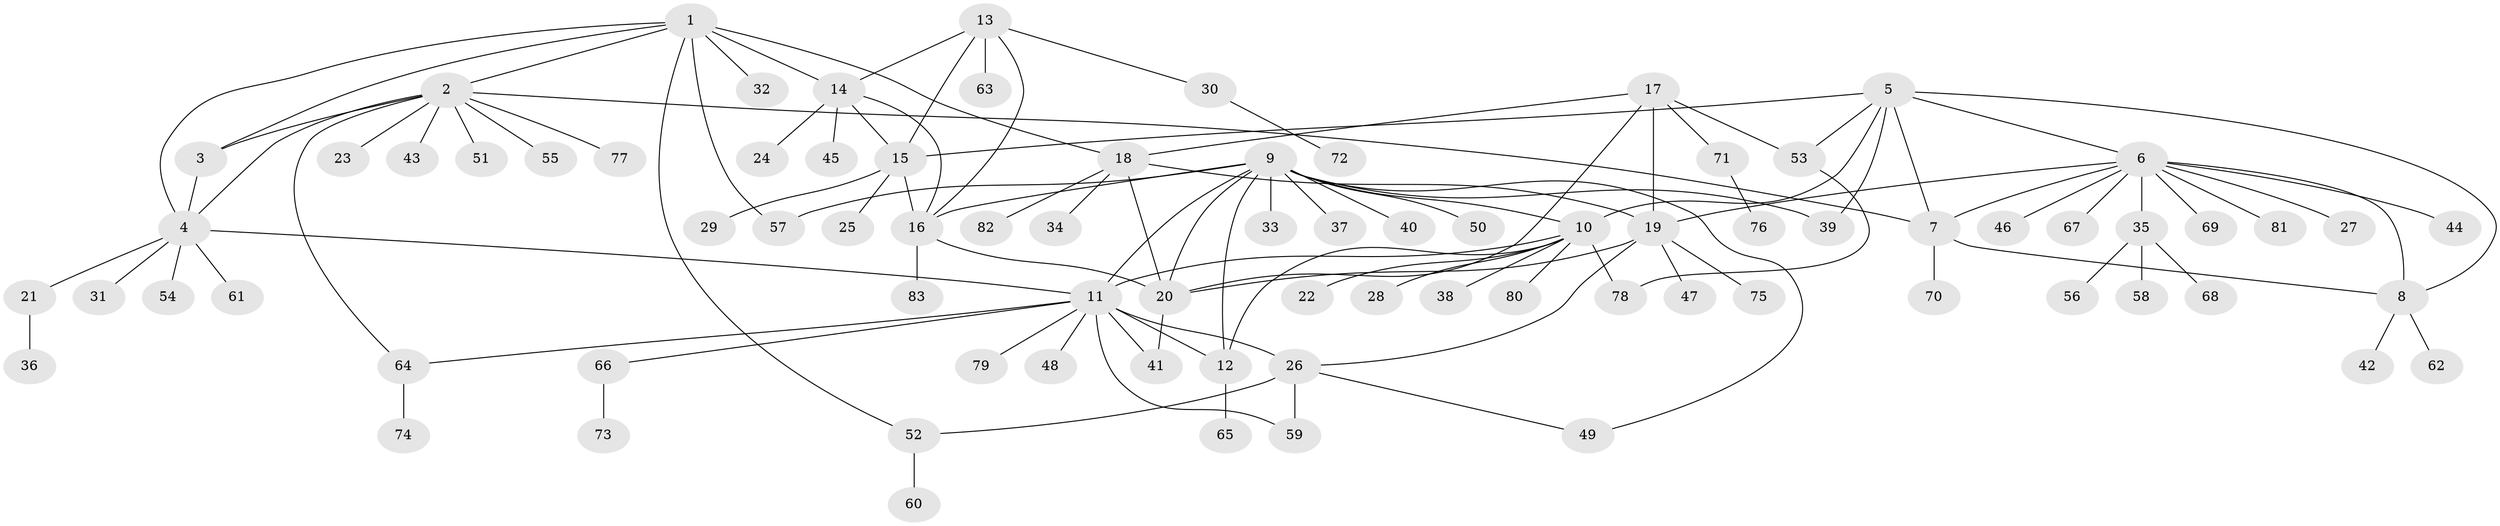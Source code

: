 // coarse degree distribution, {8: 0.01694915254237288, 1: 0.576271186440678, 9: 0.06779661016949153, 10: 0.01694915254237288, 3: 0.06779661016949153, 7: 0.05084745762711865, 11: 0.01694915254237288, 5: 0.03389830508474576, 2: 0.0847457627118644, 4: 0.06779661016949153}
// Generated by graph-tools (version 1.1) at 2025/37/03/04/25 23:37:46]
// undirected, 83 vertices, 113 edges
graph export_dot {
  node [color=gray90,style=filled];
  1;
  2;
  3;
  4;
  5;
  6;
  7;
  8;
  9;
  10;
  11;
  12;
  13;
  14;
  15;
  16;
  17;
  18;
  19;
  20;
  21;
  22;
  23;
  24;
  25;
  26;
  27;
  28;
  29;
  30;
  31;
  32;
  33;
  34;
  35;
  36;
  37;
  38;
  39;
  40;
  41;
  42;
  43;
  44;
  45;
  46;
  47;
  48;
  49;
  50;
  51;
  52;
  53;
  54;
  55;
  56;
  57;
  58;
  59;
  60;
  61;
  62;
  63;
  64;
  65;
  66;
  67;
  68;
  69;
  70;
  71;
  72;
  73;
  74;
  75;
  76;
  77;
  78;
  79;
  80;
  81;
  82;
  83;
  1 -- 2;
  1 -- 3;
  1 -- 4;
  1 -- 14;
  1 -- 18;
  1 -- 32;
  1 -- 52;
  1 -- 57;
  2 -- 3;
  2 -- 4;
  2 -- 7;
  2 -- 23;
  2 -- 43;
  2 -- 51;
  2 -- 55;
  2 -- 64;
  2 -- 77;
  3 -- 4;
  4 -- 11;
  4 -- 21;
  4 -- 31;
  4 -- 54;
  4 -- 61;
  5 -- 6;
  5 -- 7;
  5 -- 8;
  5 -- 10;
  5 -- 15;
  5 -- 39;
  5 -- 53;
  6 -- 7;
  6 -- 8;
  6 -- 19;
  6 -- 27;
  6 -- 35;
  6 -- 44;
  6 -- 46;
  6 -- 67;
  6 -- 69;
  6 -- 81;
  7 -- 8;
  7 -- 70;
  8 -- 42;
  8 -- 62;
  9 -- 10;
  9 -- 11;
  9 -- 12;
  9 -- 16;
  9 -- 20;
  9 -- 33;
  9 -- 37;
  9 -- 39;
  9 -- 40;
  9 -- 49;
  9 -- 50;
  9 -- 57;
  10 -- 11;
  10 -- 12;
  10 -- 22;
  10 -- 28;
  10 -- 38;
  10 -- 78;
  10 -- 80;
  11 -- 12;
  11 -- 26;
  11 -- 41;
  11 -- 48;
  11 -- 59;
  11 -- 64;
  11 -- 66;
  11 -- 79;
  12 -- 65;
  13 -- 14;
  13 -- 15;
  13 -- 16;
  13 -- 30;
  13 -- 63;
  14 -- 15;
  14 -- 16;
  14 -- 24;
  14 -- 45;
  15 -- 16;
  15 -- 25;
  15 -- 29;
  16 -- 20;
  16 -- 83;
  17 -- 18;
  17 -- 19;
  17 -- 20;
  17 -- 53;
  17 -- 71;
  18 -- 19;
  18 -- 20;
  18 -- 34;
  18 -- 82;
  19 -- 20;
  19 -- 26;
  19 -- 47;
  19 -- 75;
  20 -- 41;
  21 -- 36;
  26 -- 49;
  26 -- 52;
  26 -- 59;
  30 -- 72;
  35 -- 56;
  35 -- 58;
  35 -- 68;
  52 -- 60;
  53 -- 78;
  64 -- 74;
  66 -- 73;
  71 -- 76;
}
